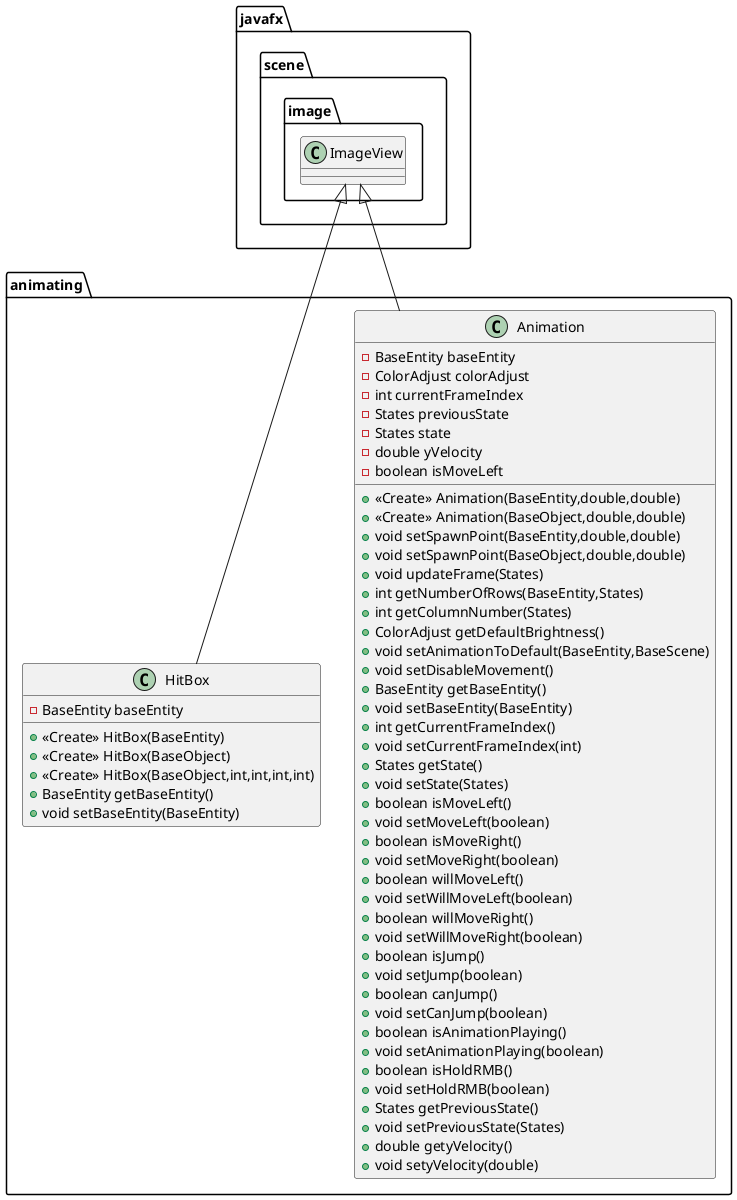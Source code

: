 @startuml
class animating.Animation {
- BaseEntity baseEntity
- ColorAdjust colorAdjust
- int currentFrameIndex
- States previousState
- States state
- double yVelocity
- boolean isMoveLeft
+ <<Create>> Animation(BaseEntity,double,double)
+ <<Create>> Animation(BaseObject,double,double)
+ void setSpawnPoint(BaseEntity,double,double)
+ void setSpawnPoint(BaseObject,double,double)
+ void updateFrame(States)
+ int getNumberOfRows(BaseEntity,States)
+ int getColumnNumber(States)
+ ColorAdjust getDefaultBrightness()
+ void setAnimationToDefault(BaseEntity,BaseScene)
+ void setDisableMovement()
+ BaseEntity getBaseEntity()
+ void setBaseEntity(BaseEntity)
+ int getCurrentFrameIndex()
+ void setCurrentFrameIndex(int)
+ States getState()
+ void setState(States)
+ boolean isMoveLeft()
+ void setMoveLeft(boolean)
+ boolean isMoveRight()
+ void setMoveRight(boolean)
+ boolean willMoveLeft()
+ void setWillMoveLeft(boolean)
+ boolean willMoveRight()
+ void setWillMoveRight(boolean)
+ boolean isJump()
+ void setJump(boolean)
+ boolean canJump()
+ void setCanJump(boolean)
+ boolean isAnimationPlaying()
+ void setAnimationPlaying(boolean)
+ boolean isHoldRMB()
+ void setHoldRMB(boolean)
+ States getPreviousState()
+ void setPreviousState(States)
+ double getyVelocity()
+ void setyVelocity(double)
}


class animating.HitBox {
- BaseEntity baseEntity
+ <<Create>> HitBox(BaseEntity)
+ <<Create>> HitBox(BaseObject)
+ <<Create>> HitBox(BaseObject,int,int,int,int)
+ BaseEntity getBaseEntity()
+ void setBaseEntity(BaseEntity)
}




javafx.scene.image.ImageView <|-- animating.Animation
javafx.scene.image.ImageView <|-- animating.HitBox
@enduml